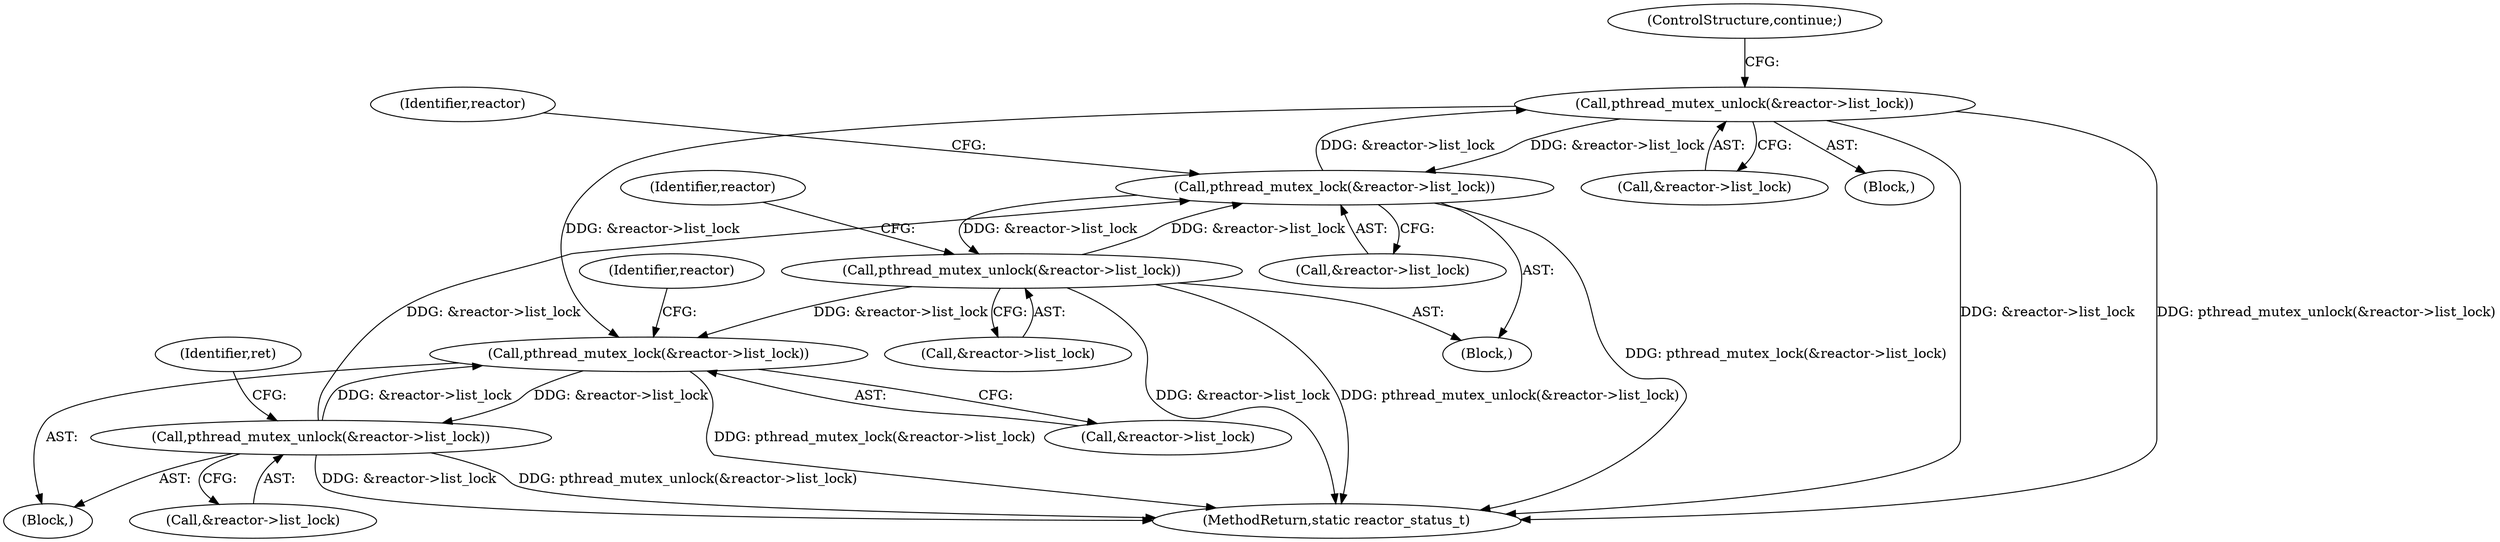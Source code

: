 digraph "0_Android_472271b153c5dc53c28beac55480a8d8434b2d5c_59@API" {
"1000247" [label="(Call,pthread_mutex_unlock(&reactor->list_lock))"];
"1000235" [label="(Call,pthread_mutex_lock(&reactor->list_lock))"];
"1000143" [label="(Call,pthread_mutex_unlock(&reactor->list_lock))"];
"1000134" [label="(Call,pthread_mutex_lock(&reactor->list_lock))"];
"1000258" [label="(Call,pthread_mutex_unlock(&reactor->list_lock))"];
"1000247" [label="(Call,pthread_mutex_unlock(&reactor->list_lock))"];
"1000197" [label="(Block,)"];
"1000133" [label="(Block,)"];
"1000134" [label="(Call,pthread_mutex_lock(&reactor->list_lock))"];
"1000248" [label="(Call,&reactor->list_lock)"];
"1000152" [label="(Identifier,ret)"];
"1000141" [label="(Identifier,reactor)"];
"1000265" [label="(Identifier,reactor)"];
"1000243" [label="(Identifier,reactor)"];
"1000247" [label="(Call,pthread_mutex_unlock(&reactor->list_lock))"];
"1000258" [label="(Call,pthread_mutex_unlock(&reactor->list_lock))"];
"1000259" [label="(Call,&reactor->list_lock)"];
"1000246" [label="(Block,)"];
"1000235" [label="(Call,pthread_mutex_lock(&reactor->list_lock))"];
"1000143" [label="(Call,pthread_mutex_unlock(&reactor->list_lock))"];
"1000236" [label="(Call,&reactor->list_lock)"];
"1000335" [label="(MethodReturn,static reactor_status_t)"];
"1000135" [label="(Call,&reactor->list_lock)"];
"1000252" [label="(ControlStructure,continue;)"];
"1000144" [label="(Call,&reactor->list_lock)"];
"1000247" -> "1000246"  [label="AST: "];
"1000247" -> "1000248"  [label="CFG: "];
"1000248" -> "1000247"  [label="AST: "];
"1000252" -> "1000247"  [label="CFG: "];
"1000247" -> "1000335"  [label="DDG: &reactor->list_lock"];
"1000247" -> "1000335"  [label="DDG: pthread_mutex_unlock(&reactor->list_lock)"];
"1000247" -> "1000134"  [label="DDG: &reactor->list_lock"];
"1000247" -> "1000235"  [label="DDG: &reactor->list_lock"];
"1000235" -> "1000247"  [label="DDG: &reactor->list_lock"];
"1000235" -> "1000197"  [label="AST: "];
"1000235" -> "1000236"  [label="CFG: "];
"1000236" -> "1000235"  [label="AST: "];
"1000243" -> "1000235"  [label="CFG: "];
"1000235" -> "1000335"  [label="DDG: pthread_mutex_lock(&reactor->list_lock)"];
"1000143" -> "1000235"  [label="DDG: &reactor->list_lock"];
"1000258" -> "1000235"  [label="DDG: &reactor->list_lock"];
"1000235" -> "1000258"  [label="DDG: &reactor->list_lock"];
"1000143" -> "1000133"  [label="AST: "];
"1000143" -> "1000144"  [label="CFG: "];
"1000144" -> "1000143"  [label="AST: "];
"1000152" -> "1000143"  [label="CFG: "];
"1000143" -> "1000335"  [label="DDG: &reactor->list_lock"];
"1000143" -> "1000335"  [label="DDG: pthread_mutex_unlock(&reactor->list_lock)"];
"1000143" -> "1000134"  [label="DDG: &reactor->list_lock"];
"1000134" -> "1000143"  [label="DDG: &reactor->list_lock"];
"1000134" -> "1000133"  [label="AST: "];
"1000134" -> "1000135"  [label="CFG: "];
"1000135" -> "1000134"  [label="AST: "];
"1000141" -> "1000134"  [label="CFG: "];
"1000134" -> "1000335"  [label="DDG: pthread_mutex_lock(&reactor->list_lock)"];
"1000258" -> "1000134"  [label="DDG: &reactor->list_lock"];
"1000258" -> "1000197"  [label="AST: "];
"1000258" -> "1000259"  [label="CFG: "];
"1000259" -> "1000258"  [label="AST: "];
"1000265" -> "1000258"  [label="CFG: "];
"1000258" -> "1000335"  [label="DDG: pthread_mutex_unlock(&reactor->list_lock)"];
"1000258" -> "1000335"  [label="DDG: &reactor->list_lock"];
}
